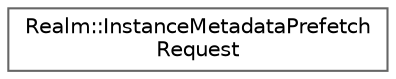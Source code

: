 digraph "Graphical Class Hierarchy"
{
 // LATEX_PDF_SIZE
  bgcolor="transparent";
  edge [fontname=Helvetica,fontsize=10,labelfontname=Helvetica,labelfontsize=10];
  node [fontname=Helvetica,fontsize=10,shape=box,height=0.2,width=0.4];
  rankdir="LR";
  Node0 [id="Node000000",label="Realm::InstanceMetadataPrefetch\lRequest",height=0.2,width=0.4,color="grey40", fillcolor="white", style="filled",URL="$structRealm_1_1InstanceMetadataPrefetchRequest.html",tooltip=" "];
}
